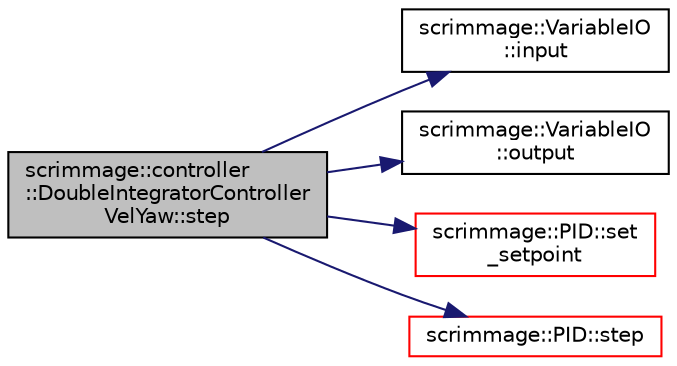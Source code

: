 digraph "scrimmage::controller::DoubleIntegratorControllerVelYaw::step"
{
 // LATEX_PDF_SIZE
  edge [fontname="Helvetica",fontsize="10",labelfontname="Helvetica",labelfontsize="10"];
  node [fontname="Helvetica",fontsize="10",shape=record];
  rankdir="LR";
  Node1 [label="scrimmage::controller\l::DoubleIntegratorController\lVelYaw::step",height=0.2,width=0.4,color="black", fillcolor="grey75", style="filled", fontcolor="black",tooltip=" "];
  Node1 -> Node2 [color="midnightblue",fontsize="10",style="solid",fontname="Helvetica"];
  Node2 [label="scrimmage::VariableIO\l::input",height=0.2,width=0.4,color="black", fillcolor="white", style="filled",URL="$classscrimmage_1_1VariableIO.html#a33f3e84630b1ba1839f8c9e0f4ecf46c",tooltip=" "];
  Node1 -> Node3 [color="midnightblue",fontsize="10",style="solid",fontname="Helvetica"];
  Node3 [label="scrimmage::VariableIO\l::output",height=0.2,width=0.4,color="black", fillcolor="white", style="filled",URL="$classscrimmage_1_1VariableIO.html#a06635f8f0f60b68ea70bae0f687480b7",tooltip=" "];
  Node1 -> Node4 [color="midnightblue",fontsize="10",style="solid",fontname="Helvetica"];
  Node4 [label="scrimmage::PID::set\l_setpoint",height=0.2,width=0.4,color="red", fillcolor="white", style="filled",URL="$classscrimmage_1_1PID.html#a464c074ecb43e3ab40e76466b9d7e044",tooltip=" "];
  Node1 -> Node6 [color="midnightblue",fontsize="10",style="solid",fontname="Helvetica"];
  Node6 [label="scrimmage::PID::step",height=0.2,width=0.4,color="red", fillcolor="white", style="filled",URL="$classscrimmage_1_1PID.html#afffffbed0d99e3bf8449b37a97b7a0b3",tooltip=" "];
}

